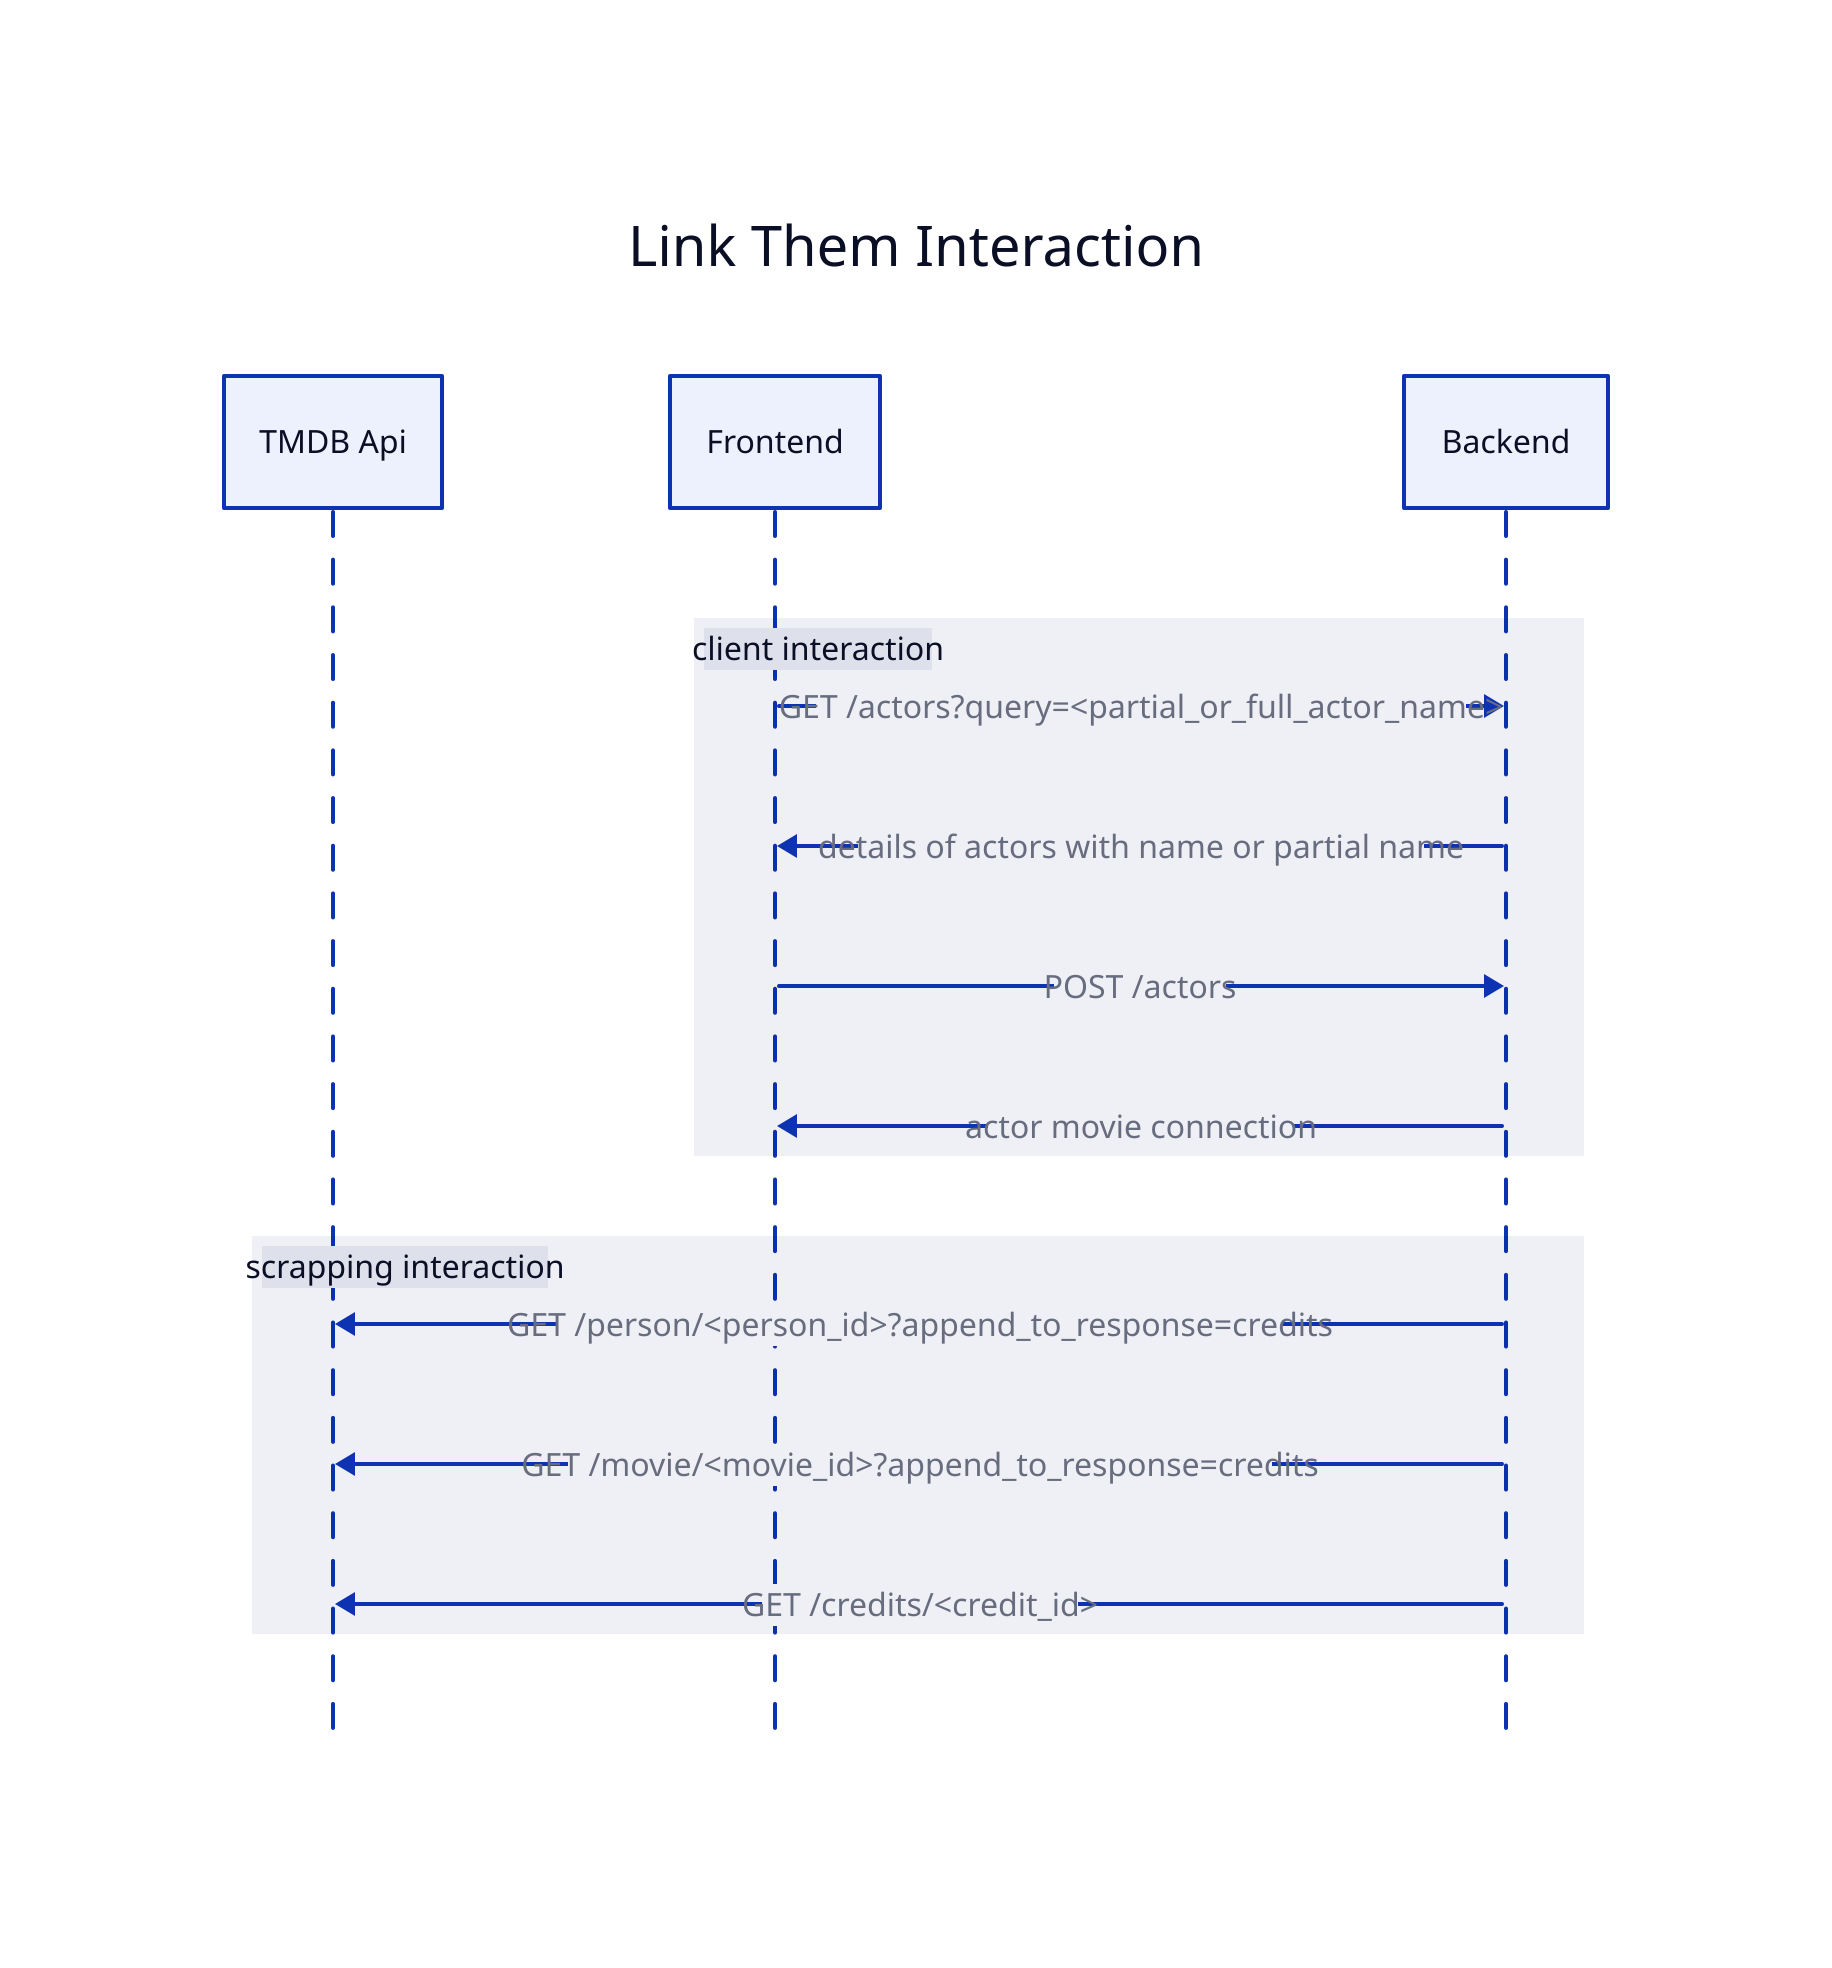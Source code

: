 Link Them Interaction: {
  shape: sequence_diagram
  TMDB: TMDB Api
  Frontend: Frontend
  Backend: Backend
  client interaction: {
    Frontend -> Backend: GET /actors?query=<partial_or_full_actor_name>
    Backend -> Frontend: details of actors with name or partial name
    Frontend -> Backend: POST /actors
    Backend -> Frontend: actor movie connection
  }
  scrapping interaction: {
    Backend -> TMDB: GET /person/<person_id>?append_to_response=credits
    Backend -> TMDB: GET /movie/<movie_id>?append_to_response=credits
    Backend -> TMDB: GET /credits/<credit_id>
  }
}
